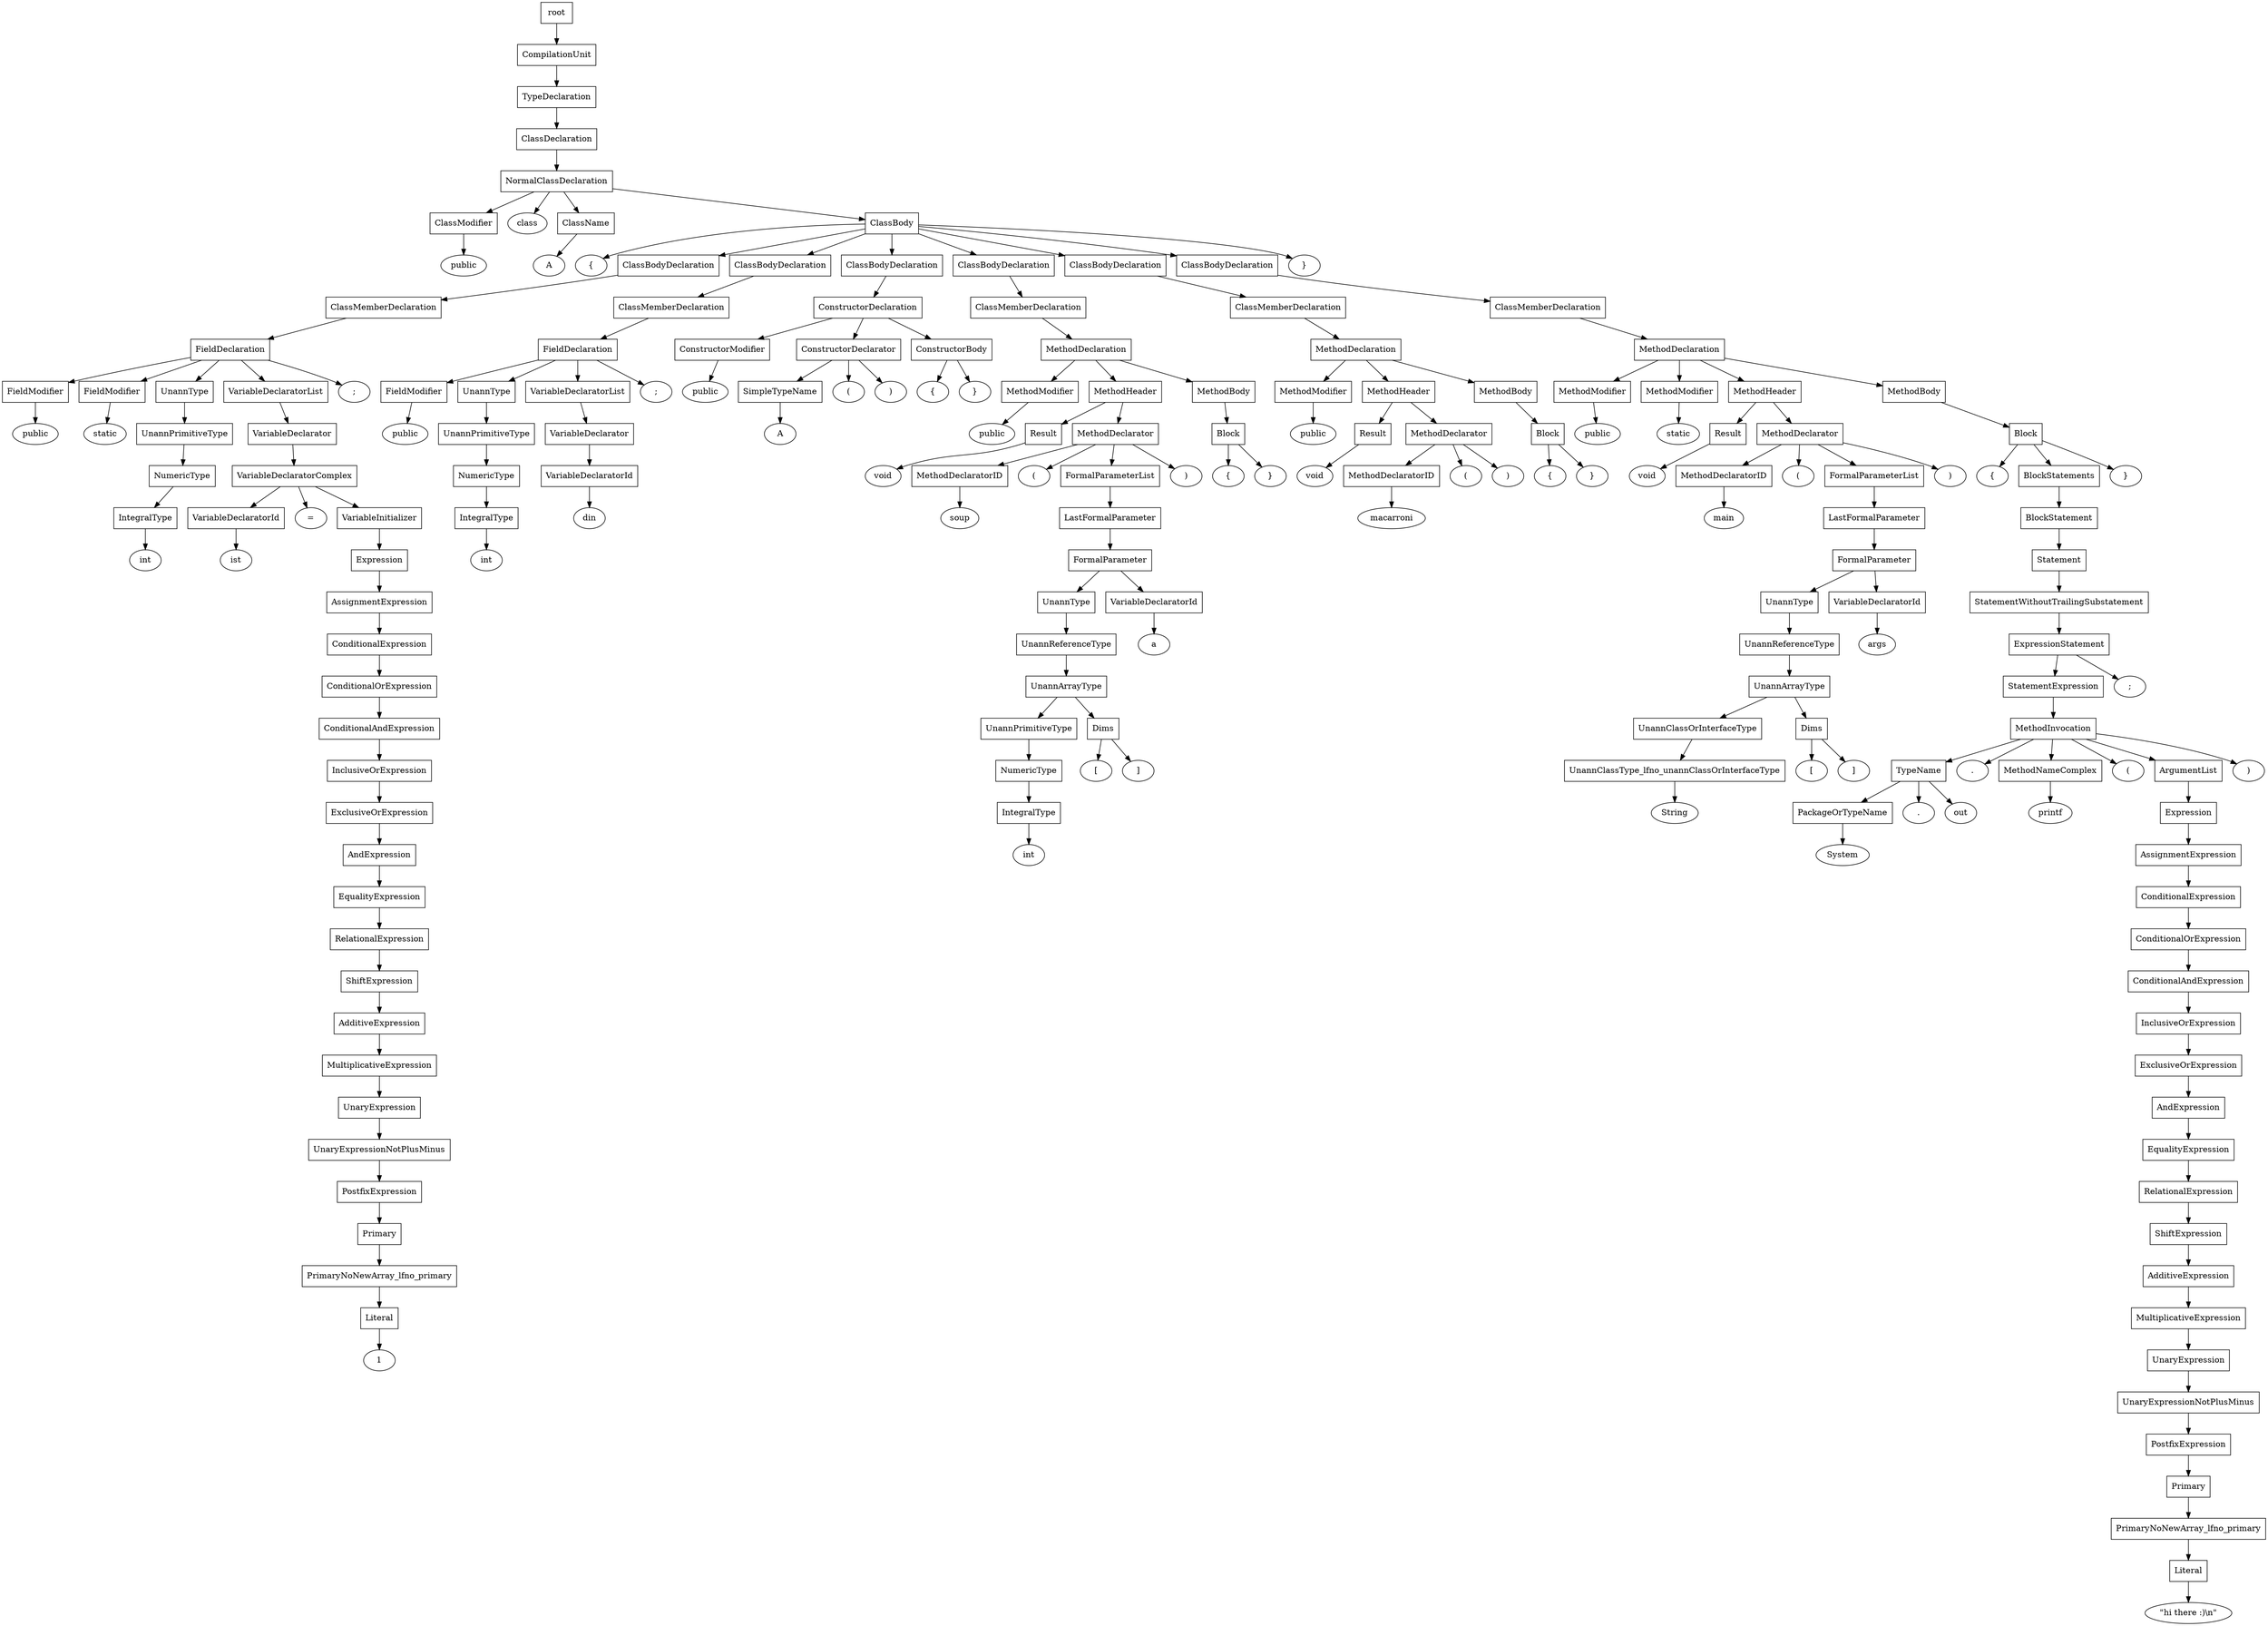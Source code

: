digraph G {
	splines="TRUE";
	n_0 [label="root", shape="rectangle"]
	n_0 -> n_1
	n_1 [label="CompilationUnit", shape="rectangle"]
	n_1 -> n_2
	n_2 [label="TypeDeclaration", shape="rectangle"]
	n_2 -> n_3
	n_3 [label="ClassDeclaration", shape="rectangle"]
	n_3 -> n_4
	n_4 [label="NormalClassDeclaration", shape="rectangle"]
	n_4 -> n_5
	n_5 [label="ClassModifier", shape="rectangle"]
	n_5 -> n_9
	n_9 [label="public", shape="ellipse"]
	n_4 -> n_6
	n_6 [label="class", shape="ellipse"]
	n_4 -> n_7
	n_7 [label="ClassName", shape="rectangle"]
	n_7 -> n_10
	n_10 [label="A", shape="ellipse"]
	n_4 -> n_8
	n_8 [label="ClassBody", shape="rectangle"]
	n_8 -> n_11
	n_11 [label="{", shape="ellipse"]
	n_8 -> n_12
	n_12 [label="ClassBodyDeclaration", shape="rectangle"]
	n_12 -> n_19
	n_19 [label="ClassMemberDeclaration", shape="rectangle"]
	n_19 -> n_25
	n_25 [label="FieldDeclaration", shape="rectangle"]
	n_25 -> n_33
	n_33 [label="FieldModifier", shape="rectangle"]
	n_33 -> n_58
	n_58 [label="public", shape="ellipse"]
	n_25 -> n_34
	n_34 [label="FieldModifier", shape="rectangle"]
	n_34 -> n_59
	n_59 [label="static", shape="ellipse"]
	n_25 -> n_35
	n_35 [label="UnannType", shape="rectangle"]
	n_35 -> n_60
	n_60 [label="UnannPrimitiveType", shape="rectangle"]
	n_60 -> n_79
	n_79 [label="NumericType", shape="rectangle"]
	n_79 -> n_104
	n_104 [label="IntegralType", shape="rectangle"]
	n_104 -> n_116
	n_116 [label="int", shape="ellipse"]
	n_25 -> n_36
	n_36 [label="VariableDeclaratorList", shape="rectangle"]
	n_36 -> n_61
	n_61 [label="VariableDeclarator", shape="rectangle"]
	n_61 -> n_80
	n_80 [label="VariableDeclaratorComplex", shape="rectangle"]
	n_80 -> n_105
	n_105 [label="VariableDeclaratorId", shape="rectangle"]
	n_105 -> n_117
	n_117 [label="ist", shape="ellipse"]
	n_80 -> n_106
	n_106 [label="=", shape="ellipse"]
	n_80 -> n_107
	n_107 [label="VariableInitializer", shape="rectangle"]
	n_107 -> n_118
	n_118 [label="Expression", shape="rectangle"]
	n_118 -> n_123
	n_123 [label="AssignmentExpression", shape="rectangle"]
	n_123 -> n_129
	n_129 [label="ConditionalExpression", shape="rectangle"]
	n_129 -> n_135
	n_135 [label="ConditionalOrExpression", shape="rectangle"]
	n_135 -> n_140
	n_140 [label="ConditionalAndExpression", shape="rectangle"]
	n_140 -> n_146
	n_146 [label="InclusiveOrExpression", shape="rectangle"]
	n_146 -> n_159
	n_159 [label="ExclusiveOrExpression", shape="rectangle"]
	n_159 -> n_167
	n_167 [label="AndExpression", shape="rectangle"]
	n_167 -> n_171
	n_171 [label="EqualityExpression", shape="rectangle"]
	n_171 -> n_173
	n_173 [label="RelationalExpression", shape="rectangle"]
	n_173 -> n_175
	n_175 [label="ShiftExpression", shape="rectangle"]
	n_175 -> n_177
	n_177 [label="AdditiveExpression", shape="rectangle"]
	n_177 -> n_179
	n_179 [label="MultiplicativeExpression", shape="rectangle"]
	n_179 -> n_181
	n_181 [label="UnaryExpression", shape="rectangle"]
	n_181 -> n_183
	n_183 [label="UnaryExpressionNotPlusMinus", shape="rectangle"]
	n_183 -> n_185
	n_185 [label="PostfixExpression", shape="rectangle"]
	n_185 -> n_187
	n_187 [label="Primary", shape="rectangle"]
	n_187 -> n_189
	n_189 [label="PrimaryNoNewArray_lfno_primary", shape="rectangle"]
	n_189 -> n_191
	n_191 [label="Literal", shape="rectangle"]
	n_191 -> n_193
	n_193 [label="1", shape="ellipse"]
	n_25 -> n_37
	n_37 [label=";", shape="ellipse"]
	n_8 -> n_13
	n_13 [label="ClassBodyDeclaration", shape="rectangle"]
	n_13 -> n_20
	n_20 [label="ClassMemberDeclaration", shape="rectangle"]
	n_20 -> n_26
	n_26 [label="FieldDeclaration", shape="rectangle"]
	n_26 -> n_38
	n_38 [label="FieldModifier", shape="rectangle"]
	n_38 -> n_62
	n_62 [label="public", shape="ellipse"]
	n_26 -> n_39
	n_39 [label="UnannType", shape="rectangle"]
	n_39 -> n_63
	n_63 [label="UnannPrimitiveType", shape="rectangle"]
	n_63 -> n_81
	n_81 [label="NumericType", shape="rectangle"]
	n_81 -> n_108
	n_108 [label="IntegralType", shape="rectangle"]
	n_108 -> n_119
	n_119 [label="int", shape="ellipse"]
	n_26 -> n_40
	n_40 [label="VariableDeclaratorList", shape="rectangle"]
	n_40 -> n_64
	n_64 [label="VariableDeclarator", shape="rectangle"]
	n_64 -> n_82
	n_82 [label="VariableDeclaratorId", shape="rectangle"]
	n_82 -> n_109
	n_109 [label="din", shape="ellipse"]
	n_26 -> n_41
	n_41 [label=";", shape="ellipse"]
	n_8 -> n_14
	n_14 [label="ClassBodyDeclaration", shape="rectangle"]
	n_14 -> n_21
	n_21 [label="ConstructorDeclaration", shape="rectangle"]
	n_21 -> n_27
	n_27 [label="ConstructorModifier", shape="rectangle"]
	n_27 -> n_42
	n_42 [label="public", shape="ellipse"]
	n_21 -> n_28
	n_28 [label="ConstructorDeclarator", shape="rectangle"]
	n_28 -> n_43
	n_43 [label="SimpleTypeName", shape="rectangle"]
	n_43 -> n_65
	n_65 [label="A", shape="ellipse"]
	n_28 -> n_44
	n_44 [label="(", shape="ellipse"]
	n_28 -> n_45
	n_45 [label=")", shape="ellipse"]
	n_21 -> n_29
	n_29 [label="ConstructorBody", shape="rectangle"]
	n_29 -> n_46
	n_46 [label="{", shape="ellipse"]
	n_29 -> n_47
	n_47 [label="}", shape="ellipse"]
	n_8 -> n_15
	n_15 [label="ClassBodyDeclaration", shape="rectangle"]
	n_15 -> n_22
	n_22 [label="ClassMemberDeclaration", shape="rectangle"]
	n_22 -> n_30
	n_30 [label="MethodDeclaration", shape="rectangle"]
	n_30 -> n_48
	n_48 [label="MethodModifier", shape="rectangle"]
	n_48 -> n_66
	n_66 [label="public", shape="ellipse"]
	n_30 -> n_49
	n_49 [label="MethodHeader", shape="rectangle"]
	n_49 -> n_67
	n_67 [label="Result", shape="rectangle"]
	n_67 -> n_83
	n_83 [label="void", shape="ellipse"]
	n_49 -> n_68
	n_68 [label="MethodDeclarator", shape="rectangle"]
	n_68 -> n_84
	n_84 [label="MethodDeclaratorID", shape="rectangle"]
	n_84 -> n_110
	n_110 [label="soup", shape="ellipse"]
	n_68 -> n_85
	n_85 [label="(", shape="ellipse"]
	n_68 -> n_86
	n_86 [label="FormalParameterList", shape="rectangle"]
	n_86 -> n_111
	n_111 [label="LastFormalParameter", shape="rectangle"]
	n_111 -> n_120
	n_120 [label="FormalParameter", shape="rectangle"]
	n_120 -> n_124
	n_124 [label="UnannType", shape="rectangle"]
	n_124 -> n_130
	n_130 [label="UnannReferenceType", shape="rectangle"]
	n_130 -> n_136
	n_136 [label="UnannArrayType", shape="rectangle"]
	n_136 -> n_141
	n_141 [label="UnannPrimitiveType", shape="rectangle"]
	n_141 -> n_147
	n_147 [label="NumericType", shape="rectangle"]
	n_147 -> n_160
	n_160 [label="IntegralType", shape="rectangle"]
	n_160 -> n_168
	n_168 [label="int", shape="ellipse"]
	n_136 -> n_142
	n_142 [label="Dims", shape="rectangle"]
	n_142 -> n_148
	n_148 [label="[", shape="ellipse"]
	n_142 -> n_149
	n_149 [label="]", shape="ellipse"]
	n_120 -> n_125
	n_125 [label="VariableDeclaratorId", shape="rectangle"]
	n_125 -> n_131
	n_131 [label="a", shape="ellipse"]
	n_68 -> n_87
	n_87 [label=")", shape="ellipse"]
	n_30 -> n_50
	n_50 [label="MethodBody", shape="rectangle"]
	n_50 -> n_69
	n_69 [label="Block", shape="rectangle"]
	n_69 -> n_88
	n_88 [label="{", shape="ellipse"]
	n_69 -> n_89
	n_89 [label="}", shape="ellipse"]
	n_8 -> n_16
	n_16 [label="ClassBodyDeclaration", shape="rectangle"]
	n_16 -> n_23
	n_23 [label="ClassMemberDeclaration", shape="rectangle"]
	n_23 -> n_31
	n_31 [label="MethodDeclaration", shape="rectangle"]
	n_31 -> n_51
	n_51 [label="MethodModifier", shape="rectangle"]
	n_51 -> n_70
	n_70 [label="public", shape="ellipse"]
	n_31 -> n_52
	n_52 [label="MethodHeader", shape="rectangle"]
	n_52 -> n_71
	n_71 [label="Result", shape="rectangle"]
	n_71 -> n_90
	n_90 [label="void", shape="ellipse"]
	n_52 -> n_72
	n_72 [label="MethodDeclarator", shape="rectangle"]
	n_72 -> n_91
	n_91 [label="MethodDeclaratorID", shape="rectangle"]
	n_91 -> n_112
	n_112 [label="macarroni", shape="ellipse"]
	n_72 -> n_92
	n_92 [label="(", shape="ellipse"]
	n_72 -> n_93
	n_93 [label=")", shape="ellipse"]
	n_31 -> n_53
	n_53 [label="MethodBody", shape="rectangle"]
	n_53 -> n_73
	n_73 [label="Block", shape="rectangle"]
	n_73 -> n_94
	n_94 [label="{", shape="ellipse"]
	n_73 -> n_95
	n_95 [label="}", shape="ellipse"]
	n_8 -> n_17
	n_17 [label="ClassBodyDeclaration", shape="rectangle"]
	n_17 -> n_24
	n_24 [label="ClassMemberDeclaration", shape="rectangle"]
	n_24 -> n_32
	n_32 [label="MethodDeclaration", shape="rectangle"]
	n_32 -> n_54
	n_54 [label="MethodModifier", shape="rectangle"]
	n_54 -> n_74
	n_74 [label="public", shape="ellipse"]
	n_32 -> n_55
	n_55 [label="MethodModifier", shape="rectangle"]
	n_55 -> n_75
	n_75 [label="static", shape="ellipse"]
	n_32 -> n_56
	n_56 [label="MethodHeader", shape="rectangle"]
	n_56 -> n_76
	n_76 [label="Result", shape="rectangle"]
	n_76 -> n_96
	n_96 [label="void", shape="ellipse"]
	n_56 -> n_77
	n_77 [label="MethodDeclarator", shape="rectangle"]
	n_77 -> n_97
	n_97 [label="MethodDeclaratorID", shape="rectangle"]
	n_97 -> n_113
	n_113 [label="main", shape="ellipse"]
	n_77 -> n_98
	n_98 [label="(", shape="ellipse"]
	n_77 -> n_99
	n_99 [label="FormalParameterList", shape="rectangle"]
	n_99 -> n_114
	n_114 [label="LastFormalParameter", shape="rectangle"]
	n_114 -> n_121
	n_121 [label="FormalParameter", shape="rectangle"]
	n_121 -> n_126
	n_126 [label="UnannType", shape="rectangle"]
	n_126 -> n_132
	n_132 [label="UnannReferenceType", shape="rectangle"]
	n_132 -> n_137
	n_137 [label="UnannArrayType", shape="rectangle"]
	n_137 -> n_143
	n_143 [label="UnannClassOrInterfaceType", shape="rectangle"]
	n_143 -> n_150
	n_150 [label="UnannClassType_lfno_unannClassOrInterfaceType", shape="rectangle"]
	n_150 -> n_161
	n_161 [label="String", shape="ellipse"]
	n_137 -> n_144
	n_144 [label="Dims", shape="rectangle"]
	n_144 -> n_151
	n_151 [label="[", shape="ellipse"]
	n_144 -> n_152
	n_152 [label="]", shape="ellipse"]
	n_121 -> n_127
	n_127 [label="VariableDeclaratorId", shape="rectangle"]
	n_127 -> n_133
	n_133 [label="args", shape="ellipse"]
	n_77 -> n_100
	n_100 [label=")", shape="ellipse"]
	n_32 -> n_57
	n_57 [label="MethodBody", shape="rectangle"]
	n_57 -> n_78
	n_78 [label="Block", shape="rectangle"]
	n_78 -> n_101
	n_101 [label="{", shape="ellipse"]
	n_78 -> n_102
	n_102 [label="BlockStatements", shape="rectangle"]
	n_102 -> n_115
	n_115 [label="BlockStatement", shape="rectangle"]
	n_115 -> n_122
	n_122 [label="Statement", shape="rectangle"]
	n_122 -> n_128
	n_128 [label="StatementWithoutTrailingSubstatement", shape="rectangle"]
	n_128 -> n_134
	n_134 [label="ExpressionStatement", shape="rectangle"]
	n_134 -> n_138
	n_138 [label="StatementExpression", shape="rectangle"]
	n_138 -> n_145
	n_145 [label="MethodInvocation", shape="rectangle"]
	n_145 -> n_153
	n_153 [label="TypeName", shape="rectangle"]
	n_153 -> n_162
	n_162 [label="PackageOrTypeName", shape="rectangle"]
	n_162 -> n_169
	n_169 [label="System", shape="ellipse"]
	n_153 -> n_163
	n_163 [label=".", shape="ellipse"]
	n_153 -> n_164
	n_164 [label="out", shape="ellipse"]
	n_145 -> n_154
	n_154 [label=".", shape="ellipse"]
	n_145 -> n_155
	n_155 [label="MethodNameComplex", shape="rectangle"]
	n_155 -> n_165
	n_165 [label="printf", shape="ellipse"]
	n_145 -> n_156
	n_156 [label="(", shape="ellipse"]
	n_145 -> n_157
	n_157 [label="ArgumentList", shape="rectangle"]
	n_157 -> n_166
	n_166 [label="Expression", shape="rectangle"]
	n_166 -> n_170
	n_170 [label="AssignmentExpression", shape="rectangle"]
	n_170 -> n_172
	n_172 [label="ConditionalExpression", shape="rectangle"]
	n_172 -> n_174
	n_174 [label="ConditionalOrExpression", shape="rectangle"]
	n_174 -> n_176
	n_176 [label="ConditionalAndExpression", shape="rectangle"]
	n_176 -> n_178
	n_178 [label="InclusiveOrExpression", shape="rectangle"]
	n_178 -> n_180
	n_180 [label="ExclusiveOrExpression", shape="rectangle"]
	n_180 -> n_182
	n_182 [label="AndExpression", shape="rectangle"]
	n_182 -> n_184
	n_184 [label="EqualityExpression", shape="rectangle"]
	n_184 -> n_186
	n_186 [label="RelationalExpression", shape="rectangle"]
	n_186 -> n_188
	n_188 [label="ShiftExpression", shape="rectangle"]
	n_188 -> n_190
	n_190 [label="AdditiveExpression", shape="rectangle"]
	n_190 -> n_192
	n_192 [label="MultiplicativeExpression", shape="rectangle"]
	n_192 -> n_194
	n_194 [label="UnaryExpression", shape="rectangle"]
	n_194 -> n_195
	n_195 [label="UnaryExpressionNotPlusMinus", shape="rectangle"]
	n_195 -> n_196
	n_196 [label="PostfixExpression", shape="rectangle"]
	n_196 -> n_197
	n_197 [label="Primary", shape="rectangle"]
	n_197 -> n_198
	n_198 [label="PrimaryNoNewArray_lfno_primary", shape="rectangle"]
	n_198 -> n_199
	n_199 [label="Literal", shape="rectangle"]
	n_199 -> n_200
	n_200 [label="\"hi there :)\\n\"", shape="ellipse"]
	n_145 -> n_158
	n_158 [label=")", shape="ellipse"]
	n_134 -> n_139
	n_139 [label=";", shape="ellipse"]
	n_78 -> n_103
	n_103 [label="}", shape="ellipse"]
	n_8 -> n_18
	n_18 [label="}", shape="ellipse"]
}